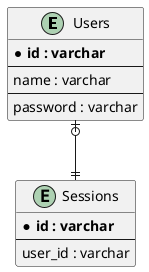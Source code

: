 @startuml "Entity Diagram Login Management"
     entity "Users" as users {
          * **id : varchar** 
          --
          name : varchar
          --
          password : varchar
     }

     entity "Sessions" as sessions {
          * **id : varchar**
          --
          user_id : varchar
     }

     users |o--|| sessions
@enduml